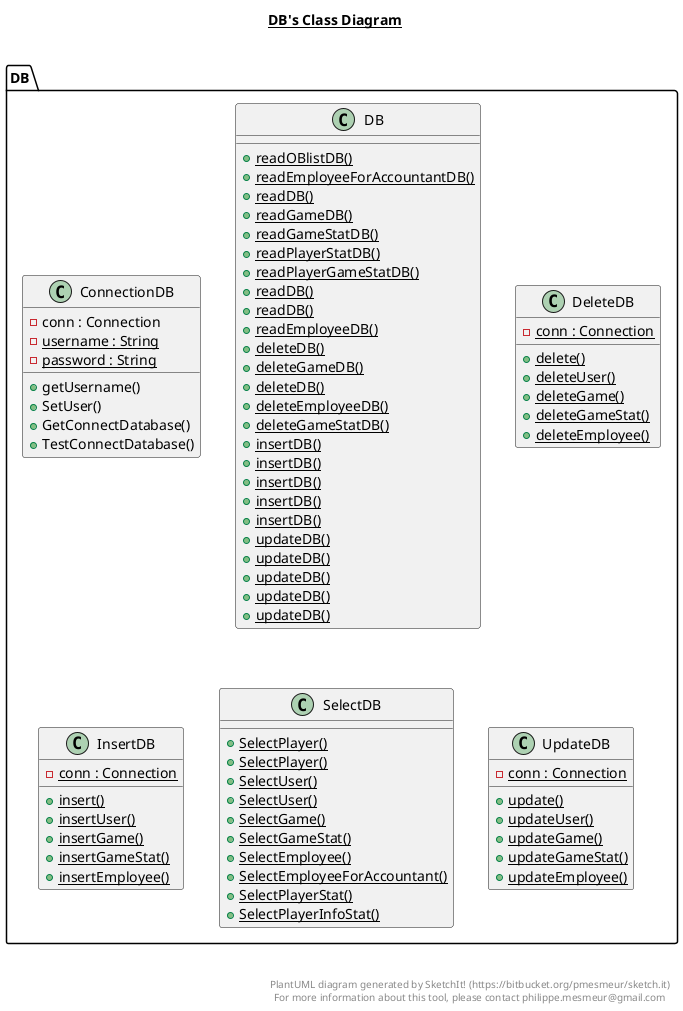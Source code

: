 @startuml

title __DB's Class Diagram__\n

  package DB {
    class ConnectionDB {
        - conn : Connection
        {static} - username : String
        {static} - password : String
        + getUsername()
        + SetUser()
        + GetConnectDatabase()
        + TestConnectDatabase()
    }
  }
  

  package DB {
    class DB {
        {static} + readOBlistDB()
        {static} + readEmployeeForAccountantDB()
        {static} + readDB()
        {static} + readGameDB()
        {static} + readGameStatDB()
        {static} + readPlayerStatDB()
        {static} + readPlayerGameStatDB()
        {static} + readDB()
        {static} + readDB()
        {static} + readEmployeeDB()
        {static} + deleteDB()
        {static} + deleteGameDB()
        {static} + deleteDB()
        {static} + deleteEmployeeDB()
        {static} + deleteGameStatDB()
        {static} + insertDB()
        {static} + insertDB()
        {static} + insertDB()
        {static} + insertDB()
        {static} + insertDB()
        {static} + updateDB()
        {static} + updateDB()
        {static} + updateDB()
        {static} + updateDB()
        {static} + updateDB()
    }
  }
  

  package DB {
    class DeleteDB {
        {static} - conn : Connection
        {static} + delete()
        {static} + deleteUser()
        {static} + deleteGame()
        {static} + deleteGameStat()
        {static} + deleteEmployee()
    }
  }
  

  package DB {
    class InsertDB {
        {static} - conn : Connection
        {static} + insert()
        {static} + insertUser()
        {static} + insertGame()
        {static} + insertGameStat()
        {static} + insertEmployee()
    }
  }
  

  package DB {
    class SelectDB {
        {static} + SelectPlayer()
        {static} + SelectPlayer()
        {static} + SelectUser()
        {static} + SelectUser()
        {static} + SelectGame()
        {static} + SelectGameStat()
        {static} + SelectEmployee()
        {static} + SelectEmployeeForAccountant()
        {static} + SelectPlayerStat()
        {static} + SelectPlayerInfoStat()
    }
  }
  

  package DB {
    class UpdateDB {
        {static} - conn : Connection
        {static} + update()
        {static} + updateUser()
        {static} + updateGame()
        {static} + updateGameStat()
        {static} + updateEmployee()
    }
  }
  



right footer


PlantUML diagram generated by SketchIt! (https://bitbucket.org/pmesmeur/sketch.it)
For more information about this tool, please contact philippe.mesmeur@gmail.com
endfooter

@enduml
